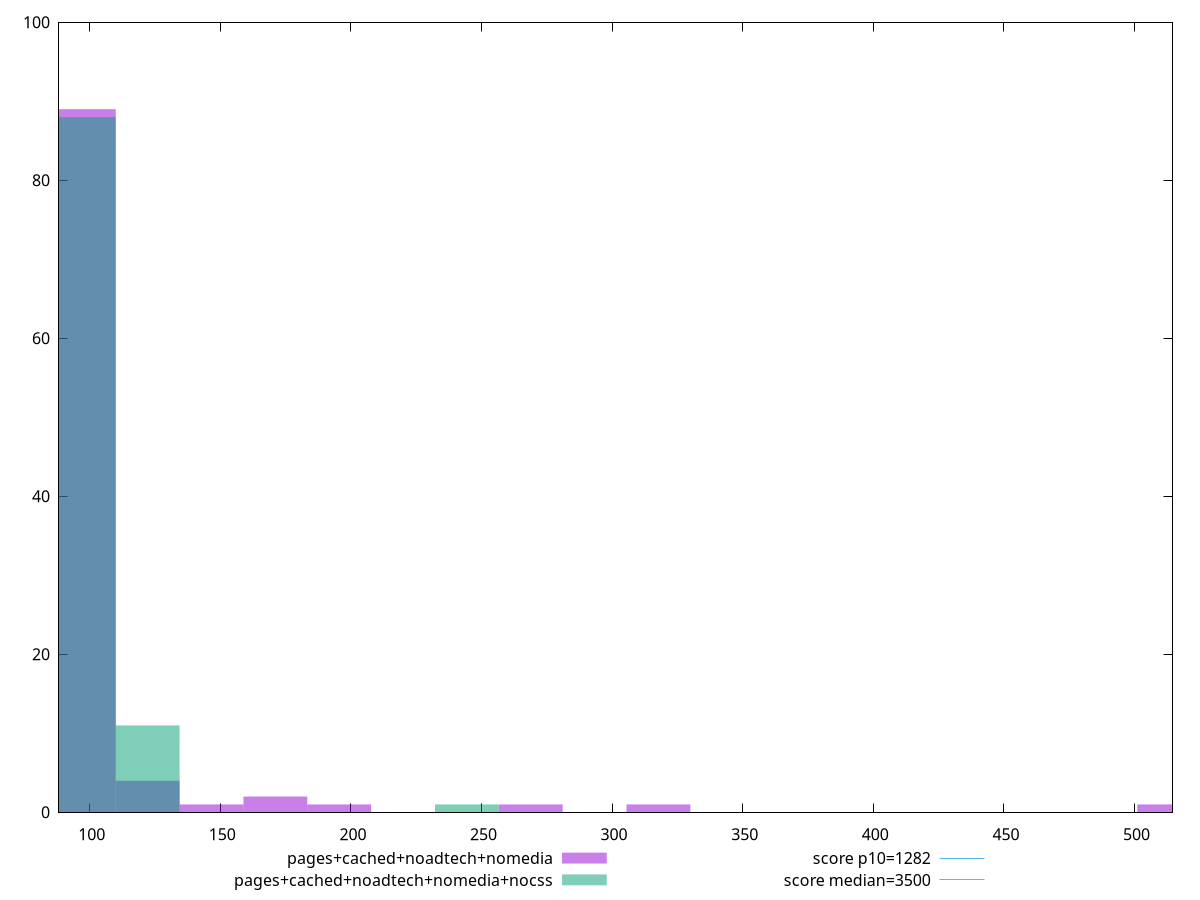 reset

$pagesCachedNoadtechNomedia <<EOF
97.76395869044802 89
122.20494836306003 4
171.08692770828404 2
146.64593803567203 1
317.73286574395604 1
513.2607831248521 1
268.8508863987321 1
195.52791738089604 1
EOF

$pagesCachedNoadtechNomediaNocss <<EOF
122.20494836306003 11
97.76395869044802 88
244.40989672612005 1
EOF

set key outside below
set boxwidth 24.440989672612005
set xrange [88.25999999999999:514.52]
set yrange [0:100]
set trange [0:100]
set style fill transparent solid 0.5 noborder

set parametric
set terminal svg size 640, 500 enhanced background rgb 'white'
set output "report_00026_2021-02-22T21:38:55.199Z/bootup-time/comparison/histogram/3_vs_4.svg"

plot $pagesCachedNoadtechNomedia title "pages+cached+noadtech+nomedia" with boxes, \
     $pagesCachedNoadtechNomediaNocss title "pages+cached+noadtech+nomedia+nocss" with boxes, \
     1282,t title "score p10=1282", \
     3500,t title "score median=3500"

reset
